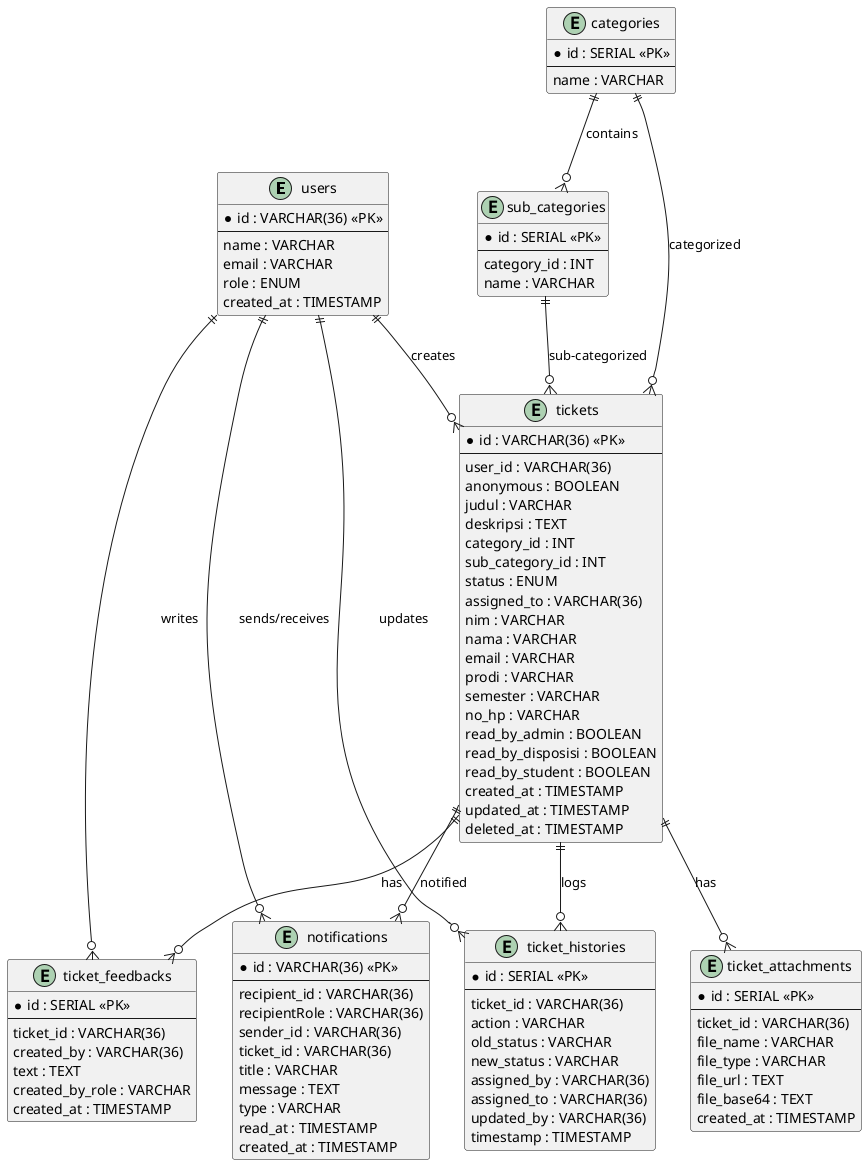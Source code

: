 @startuml

entity users {
  * id : VARCHAR(36) <<PK>>
  --
  name : VARCHAR
  email : VARCHAR
  role : ENUM
  created_at : TIMESTAMP
}

entity categories {
  * id : SERIAL <<PK>>
  --
  name : VARCHAR
}

entity sub_categories {
  * id : SERIAL <<PK>>
  --
  category_id : INT
  name : VARCHAR
}

entity tickets {
  * id : VARCHAR(36) <<PK>>
  --
  user_id : VARCHAR(36)
  anonymous : BOOLEAN
  judul : VARCHAR
  deskripsi : TEXT
  category_id : INT
  sub_category_id : INT
  status : ENUM
  assigned_to : VARCHAR(36)
  nim : VARCHAR
  nama : VARCHAR
  email : VARCHAR
  prodi : VARCHAR
  semester : VARCHAR
  no_hp : VARCHAR
  read_by_admin : BOOLEAN
  read_by_disposisi : BOOLEAN
  read_by_student : BOOLEAN
  created_at : TIMESTAMP
  updated_at : TIMESTAMP
  deleted_at : TIMESTAMP
}

entity ticket_attachments {
  * id : SERIAL <<PK>>
  --
  ticket_id : VARCHAR(36)
  file_name : VARCHAR
  file_type : VARCHAR
  file_url : TEXT
  file_base64 : TEXT
  created_at : TIMESTAMP
}

entity ticket_histories {
  * id : SERIAL <<PK>>
  --
  ticket_id : VARCHAR(36)
  action : VARCHAR
  old_status : VARCHAR
  new_status : VARCHAR
  assigned_by : VARCHAR(36)
  assigned_to : VARCHAR(36)
  updated_by : VARCHAR(36)
  timestamp : TIMESTAMP
}

entity ticket_feedbacks {
  * id : SERIAL <<PK>>
  --
  ticket_id : VARCHAR(36)
  created_by : VARCHAR(36)
  text : TEXT
  created_by_role : VARCHAR
  created_at : TIMESTAMP
}

entity notifications {
  * id : VARCHAR(36) <<PK>>
  --
  recipient_id : VARCHAR(36)
  recipientRole : VARCHAR(36)
  sender_id : VARCHAR(36)
  ticket_id : VARCHAR(36)
  title : VARCHAR
  message : TEXT
  type : VARCHAR
  read_at : TIMESTAMP
  created_at : TIMESTAMP
}

' RELATIONS
users ||--o{ tickets : "creates"
users ||--o{ ticket_feedbacks : "writes"
users ||--o{ ticket_histories : "updates"
users ||--o{ notifications : "sends/receives"

tickets ||--o{ ticket_attachments : "has"
tickets ||--o{ ticket_histories : "logs"
tickets ||--o{ ticket_feedbacks : "has"
tickets ||--o{ notifications : "notified"

categories ||--o{ sub_categories : "contains"
categories ||--o{ tickets : "categorized"
sub_categories ||--o{ tickets : "sub-categorized"

@enduml
